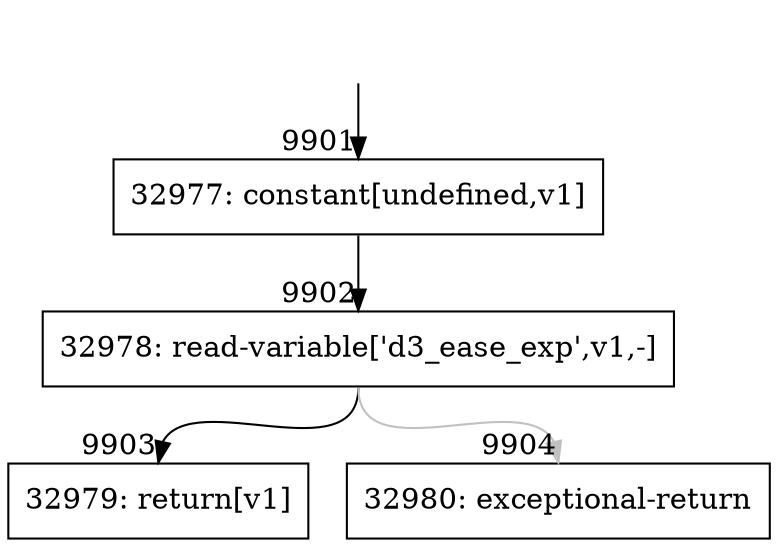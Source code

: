 digraph {
rankdir="TD"
BB_entry905[shape=none,label=""];
BB_entry905 -> BB9901 [tailport=s, headport=n, headlabel="    9901"]
BB9901 [shape=record label="{32977: constant[undefined,v1]}" ] 
BB9901 -> BB9902 [tailport=s, headport=n, headlabel="      9902"]
BB9902 [shape=record label="{32978: read-variable['d3_ease_exp',v1,-]}" ] 
BB9902 -> BB9903 [tailport=s, headport=n, headlabel="      9903"]
BB9902 -> BB9904 [tailport=s, headport=n, color=gray, headlabel="      9904"]
BB9903 [shape=record label="{32979: return[v1]}" ] 
BB9904 [shape=record label="{32980: exceptional-return}" ] 
//#$~ 5817
}
